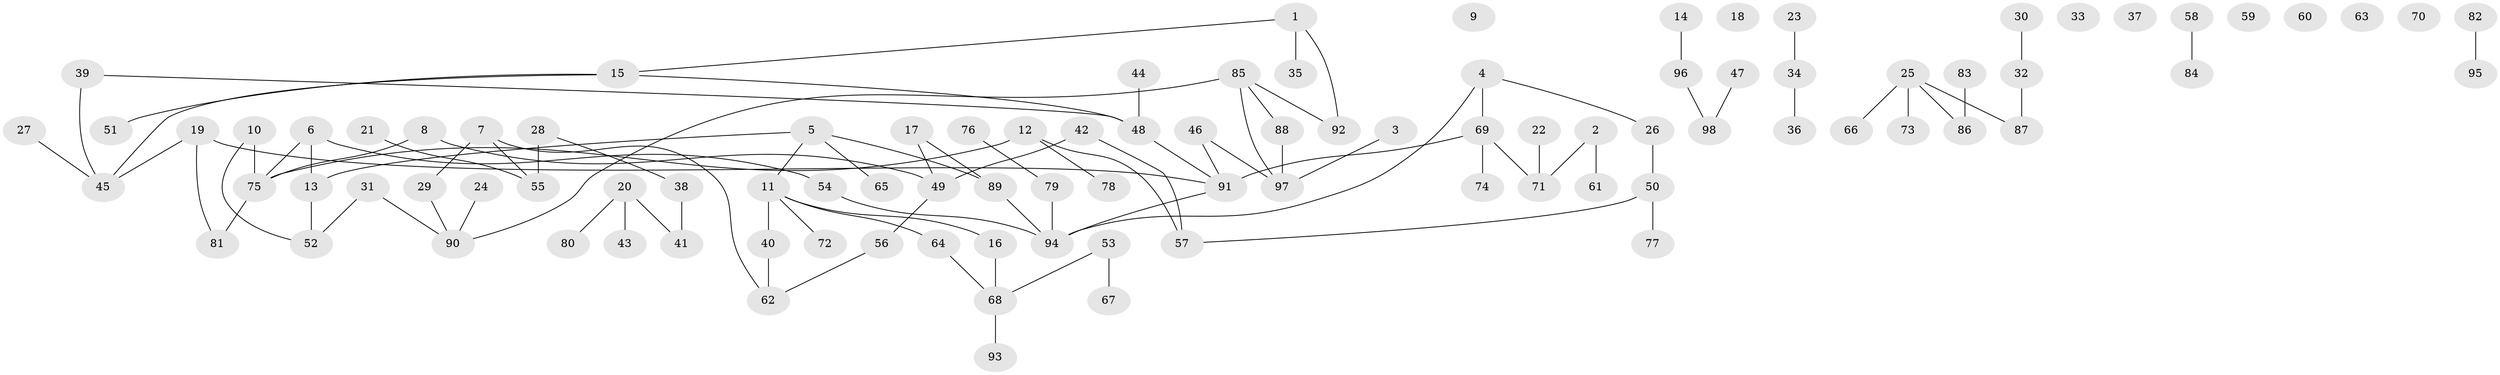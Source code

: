 // Generated by graph-tools (version 1.1) at 2025/00/03/09/25 03:00:41]
// undirected, 98 vertices, 99 edges
graph export_dot {
graph [start="1"]
  node [color=gray90,style=filled];
  1;
  2;
  3;
  4;
  5;
  6;
  7;
  8;
  9;
  10;
  11;
  12;
  13;
  14;
  15;
  16;
  17;
  18;
  19;
  20;
  21;
  22;
  23;
  24;
  25;
  26;
  27;
  28;
  29;
  30;
  31;
  32;
  33;
  34;
  35;
  36;
  37;
  38;
  39;
  40;
  41;
  42;
  43;
  44;
  45;
  46;
  47;
  48;
  49;
  50;
  51;
  52;
  53;
  54;
  55;
  56;
  57;
  58;
  59;
  60;
  61;
  62;
  63;
  64;
  65;
  66;
  67;
  68;
  69;
  70;
  71;
  72;
  73;
  74;
  75;
  76;
  77;
  78;
  79;
  80;
  81;
  82;
  83;
  84;
  85;
  86;
  87;
  88;
  89;
  90;
  91;
  92;
  93;
  94;
  95;
  96;
  97;
  98;
  1 -- 15;
  1 -- 35;
  1 -- 92;
  2 -- 61;
  2 -- 71;
  3 -- 97;
  4 -- 26;
  4 -- 69;
  4 -- 94;
  5 -- 11;
  5 -- 13;
  5 -- 65;
  5 -- 89;
  6 -- 13;
  6 -- 54;
  6 -- 75;
  7 -- 29;
  7 -- 55;
  7 -- 62;
  8 -- 49;
  8 -- 75;
  10 -- 52;
  10 -- 75;
  11 -- 16;
  11 -- 40;
  11 -- 64;
  11 -- 72;
  12 -- 57;
  12 -- 75;
  12 -- 78;
  13 -- 52;
  14 -- 96;
  15 -- 45;
  15 -- 48;
  15 -- 51;
  16 -- 68;
  17 -- 49;
  17 -- 89;
  19 -- 45;
  19 -- 81;
  19 -- 91;
  20 -- 41;
  20 -- 43;
  20 -- 80;
  21 -- 55;
  22 -- 71;
  23 -- 34;
  24 -- 90;
  25 -- 66;
  25 -- 73;
  25 -- 86;
  25 -- 87;
  26 -- 50;
  27 -- 45;
  28 -- 38;
  28 -- 55;
  29 -- 90;
  30 -- 32;
  31 -- 52;
  31 -- 90;
  32 -- 87;
  34 -- 36;
  38 -- 41;
  39 -- 45;
  39 -- 48;
  40 -- 62;
  42 -- 49;
  42 -- 57;
  44 -- 48;
  46 -- 91;
  46 -- 97;
  47 -- 98;
  48 -- 91;
  49 -- 56;
  50 -- 57;
  50 -- 77;
  53 -- 67;
  53 -- 68;
  54 -- 94;
  56 -- 62;
  58 -- 84;
  64 -- 68;
  68 -- 93;
  69 -- 71;
  69 -- 74;
  69 -- 91;
  75 -- 81;
  76 -- 79;
  79 -- 94;
  82 -- 95;
  83 -- 86;
  85 -- 88;
  85 -- 90;
  85 -- 92;
  85 -- 97;
  88 -- 97;
  89 -- 94;
  91 -- 94;
  96 -- 98;
}

